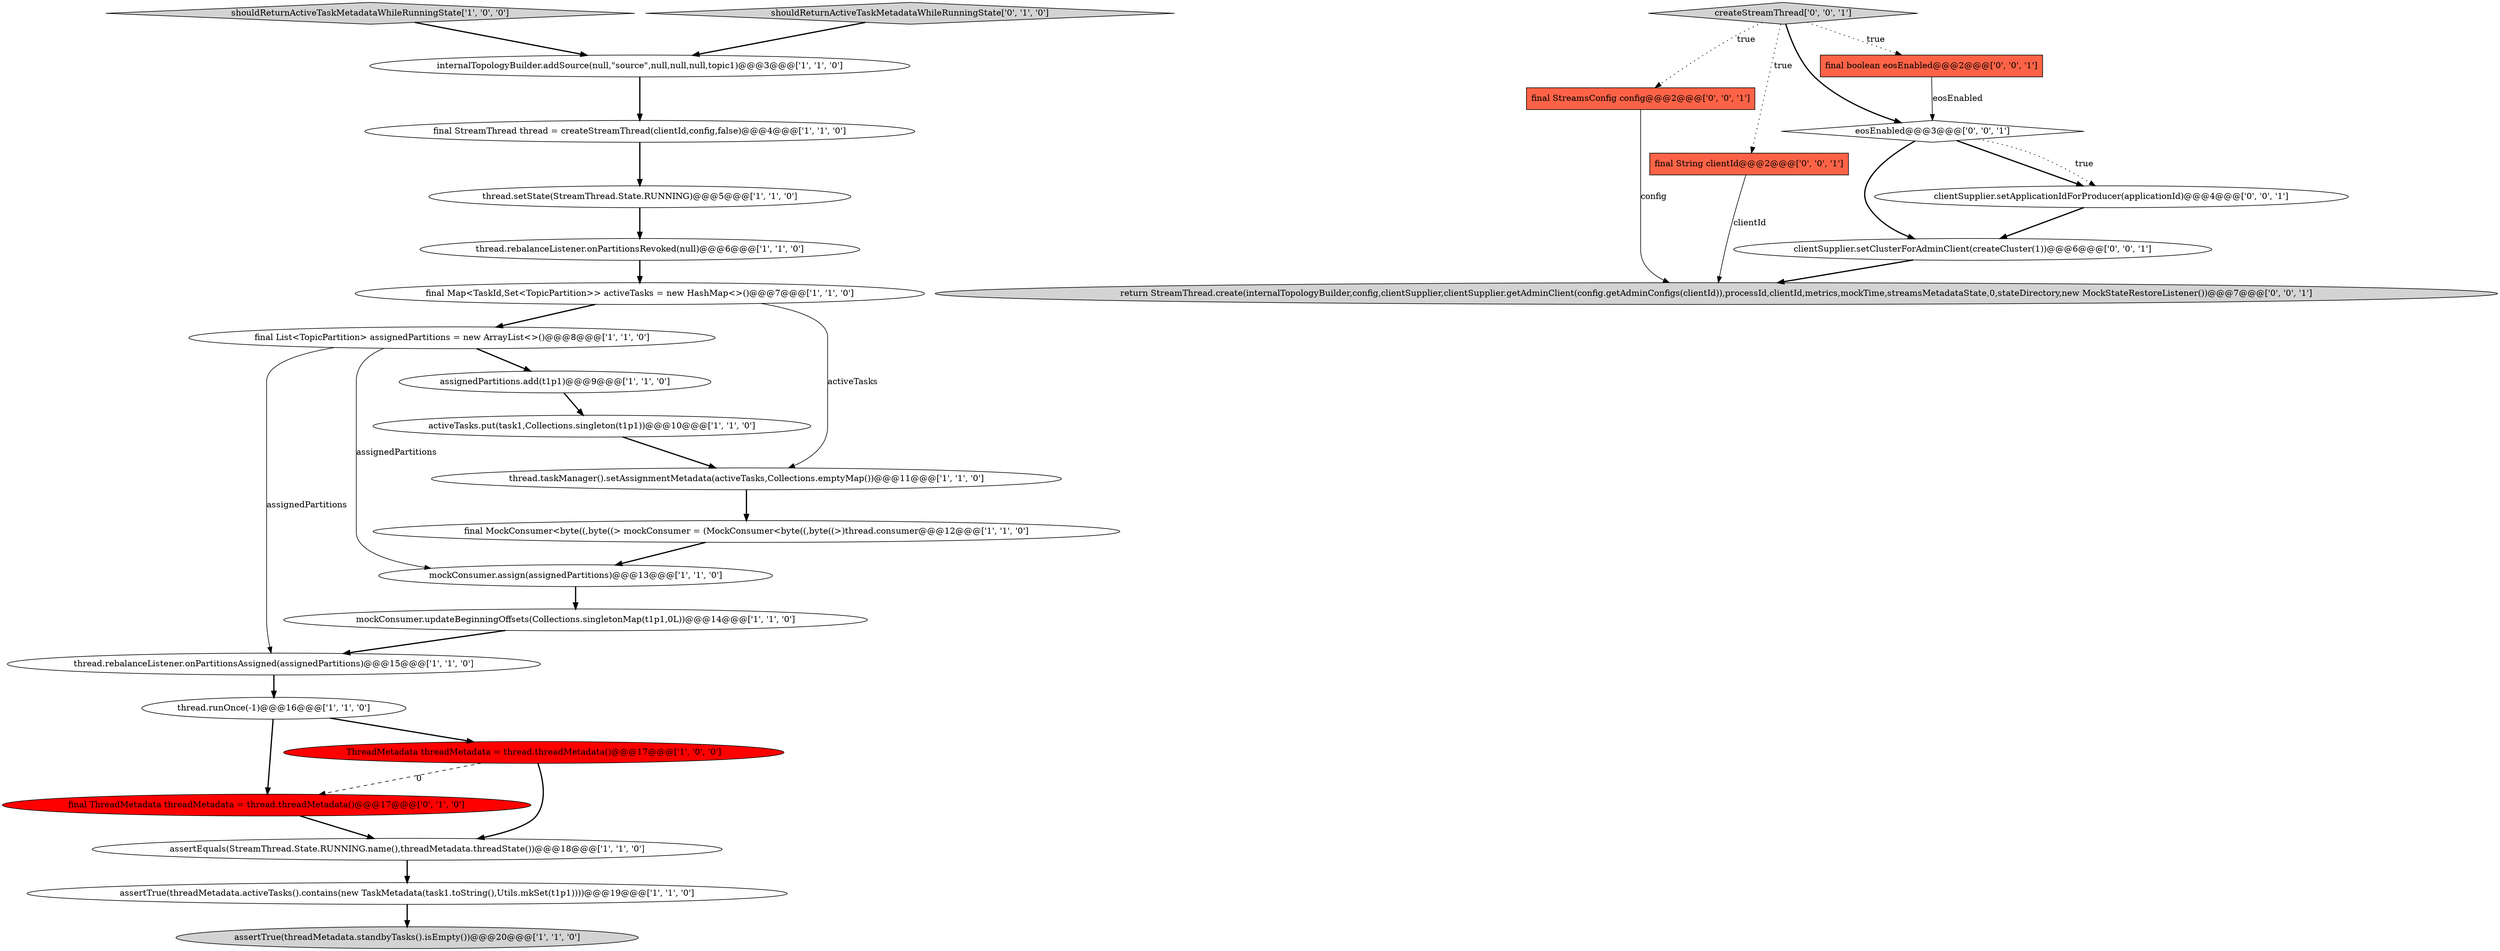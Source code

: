 digraph {
11 [style = filled, label = "internalTopologyBuilder.addSource(null,\"source\",null,null,null,topic1)@@@3@@@['1', '1', '0']", fillcolor = white, shape = ellipse image = "AAA0AAABBB1BBB"];
16 [style = filled, label = "mockConsumer.assign(assignedPartitions)@@@13@@@['1', '1', '0']", fillcolor = white, shape = ellipse image = "AAA0AAABBB1BBB"];
17 [style = filled, label = "activeTasks.put(task1,Collections.singleton(t1p1))@@@10@@@['1', '1', '0']", fillcolor = white, shape = ellipse image = "AAA0AAABBB1BBB"];
4 [style = filled, label = "thread.runOnce(-1)@@@16@@@['1', '1', '0']", fillcolor = white, shape = ellipse image = "AAA0AAABBB1BBB"];
15 [style = filled, label = "final MockConsumer<byte((,byte((> mockConsumer = (MockConsumer<byte((,byte((>)thread.consumer@@@12@@@['1', '1', '0']", fillcolor = white, shape = ellipse image = "AAA0AAABBB1BBB"];
20 [style = filled, label = "final ThreadMetadata threadMetadata = thread.threadMetadata()@@@17@@@['0', '1', '0']", fillcolor = red, shape = ellipse image = "AAA1AAABBB2BBB"];
10 [style = filled, label = "assertTrue(threadMetadata.standbyTasks().isEmpty())@@@20@@@['1', '1', '0']", fillcolor = lightgray, shape = ellipse image = "AAA0AAABBB1BBB"];
13 [style = filled, label = "thread.setState(StreamThread.State.RUNNING)@@@5@@@['1', '1', '0']", fillcolor = white, shape = ellipse image = "AAA0AAABBB1BBB"];
23 [style = filled, label = "final StreamsConfig config@@@2@@@['0', '0', '1']", fillcolor = tomato, shape = box image = "AAA0AAABBB3BBB"];
1 [style = filled, label = "thread.rebalanceListener.onPartitionsRevoked(null)@@@6@@@['1', '1', '0']", fillcolor = white, shape = ellipse image = "AAA0AAABBB1BBB"];
5 [style = filled, label = "final List<TopicPartition> assignedPartitions = new ArrayList<>()@@@8@@@['1', '1', '0']", fillcolor = white, shape = ellipse image = "AAA0AAABBB1BBB"];
12 [style = filled, label = "shouldReturnActiveTaskMetadataWhileRunningState['1', '0', '0']", fillcolor = lightgray, shape = diamond image = "AAA0AAABBB1BBB"];
9 [style = filled, label = "final StreamThread thread = createStreamThread(clientId,config,false)@@@4@@@['1', '1', '0']", fillcolor = white, shape = ellipse image = "AAA0AAABBB1BBB"];
8 [style = filled, label = "thread.rebalanceListener.onPartitionsAssigned(assignedPartitions)@@@15@@@['1', '1', '0']", fillcolor = white, shape = ellipse image = "AAA0AAABBB1BBB"];
25 [style = filled, label = "final String clientId@@@2@@@['0', '0', '1']", fillcolor = tomato, shape = box image = "AAA0AAABBB3BBB"];
3 [style = filled, label = "mockConsumer.updateBeginningOffsets(Collections.singletonMap(t1p1,0L))@@@14@@@['1', '1', '0']", fillcolor = white, shape = ellipse image = "AAA0AAABBB1BBB"];
14 [style = filled, label = "thread.taskManager().setAssignmentMetadata(activeTasks,Collections.emptyMap())@@@11@@@['1', '1', '0']", fillcolor = white, shape = ellipse image = "AAA0AAABBB1BBB"];
6 [style = filled, label = "assertEquals(StreamThread.State.RUNNING.name(),threadMetadata.threadState())@@@18@@@['1', '1', '0']", fillcolor = white, shape = ellipse image = "AAA0AAABBB1BBB"];
0 [style = filled, label = "ThreadMetadata threadMetadata = thread.threadMetadata()@@@17@@@['1', '0', '0']", fillcolor = red, shape = ellipse image = "AAA1AAABBB1BBB"];
19 [style = filled, label = "shouldReturnActiveTaskMetadataWhileRunningState['0', '1', '0']", fillcolor = lightgray, shape = diamond image = "AAA0AAABBB2BBB"];
2 [style = filled, label = "assignedPartitions.add(t1p1)@@@9@@@['1', '1', '0']", fillcolor = white, shape = ellipse image = "AAA0AAABBB1BBB"];
21 [style = filled, label = "return StreamThread.create(internalTopologyBuilder,config,clientSupplier,clientSupplier.getAdminClient(config.getAdminConfigs(clientId)),processId,clientId,metrics,mockTime,streamsMetadataState,0,stateDirectory,new MockStateRestoreListener())@@@7@@@['0', '0', '1']", fillcolor = lightgray, shape = ellipse image = "AAA0AAABBB3BBB"];
27 [style = filled, label = "eosEnabled@@@3@@@['0', '0', '1']", fillcolor = white, shape = diamond image = "AAA0AAABBB3BBB"];
18 [style = filled, label = "assertTrue(threadMetadata.activeTasks().contains(new TaskMetadata(task1.toString(),Utils.mkSet(t1p1))))@@@19@@@['1', '1', '0']", fillcolor = white, shape = ellipse image = "AAA0AAABBB1BBB"];
22 [style = filled, label = "clientSupplier.setClusterForAdminClient(createCluster(1))@@@6@@@['0', '0', '1']", fillcolor = white, shape = ellipse image = "AAA0AAABBB3BBB"];
7 [style = filled, label = "final Map<TaskId,Set<TopicPartition>> activeTasks = new HashMap<>()@@@7@@@['1', '1', '0']", fillcolor = white, shape = ellipse image = "AAA0AAABBB1BBB"];
26 [style = filled, label = "final boolean eosEnabled@@@2@@@['0', '0', '1']", fillcolor = tomato, shape = box image = "AAA0AAABBB3BBB"];
28 [style = filled, label = "clientSupplier.setApplicationIdForProducer(applicationId)@@@4@@@['0', '0', '1']", fillcolor = white, shape = ellipse image = "AAA0AAABBB3BBB"];
24 [style = filled, label = "createStreamThread['0', '0', '1']", fillcolor = lightgray, shape = diamond image = "AAA0AAABBB3BBB"];
2->17 [style = bold, label=""];
16->3 [style = bold, label=""];
24->25 [style = dotted, label="true"];
0->6 [style = bold, label=""];
6->18 [style = bold, label=""];
27->28 [style = bold, label=""];
12->11 [style = bold, label=""];
22->21 [style = bold, label=""];
19->11 [style = bold, label=""];
20->6 [style = bold, label=""];
11->9 [style = bold, label=""];
15->16 [style = bold, label=""];
27->22 [style = bold, label=""];
1->7 [style = bold, label=""];
23->21 [style = solid, label="config"];
0->20 [style = dashed, label="0"];
13->1 [style = bold, label=""];
4->0 [style = bold, label=""];
27->28 [style = dotted, label="true"];
5->2 [style = bold, label=""];
7->5 [style = bold, label=""];
26->27 [style = solid, label="eosEnabled"];
24->23 [style = dotted, label="true"];
18->10 [style = bold, label=""];
5->8 [style = solid, label="assignedPartitions"];
24->26 [style = dotted, label="true"];
17->14 [style = bold, label=""];
3->8 [style = bold, label=""];
4->20 [style = bold, label=""];
25->21 [style = solid, label="clientId"];
5->16 [style = solid, label="assignedPartitions"];
14->15 [style = bold, label=""];
8->4 [style = bold, label=""];
7->14 [style = solid, label="activeTasks"];
24->27 [style = bold, label=""];
28->22 [style = bold, label=""];
9->13 [style = bold, label=""];
}
